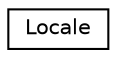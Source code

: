 digraph G
{
  edge [fontname="Helvetica",fontsize="10",labelfontname="Helvetica",labelfontsize="10"];
  node [fontname="Helvetica",fontsize="10",shape=record];
  rankdir=LR;
  Node1 [label="Locale",height=0.2,width=0.4,color="black", fillcolor="white", style="filled",URL="$da/dcd/class_locale.html",tooltip="This header file defines locale."];
}
